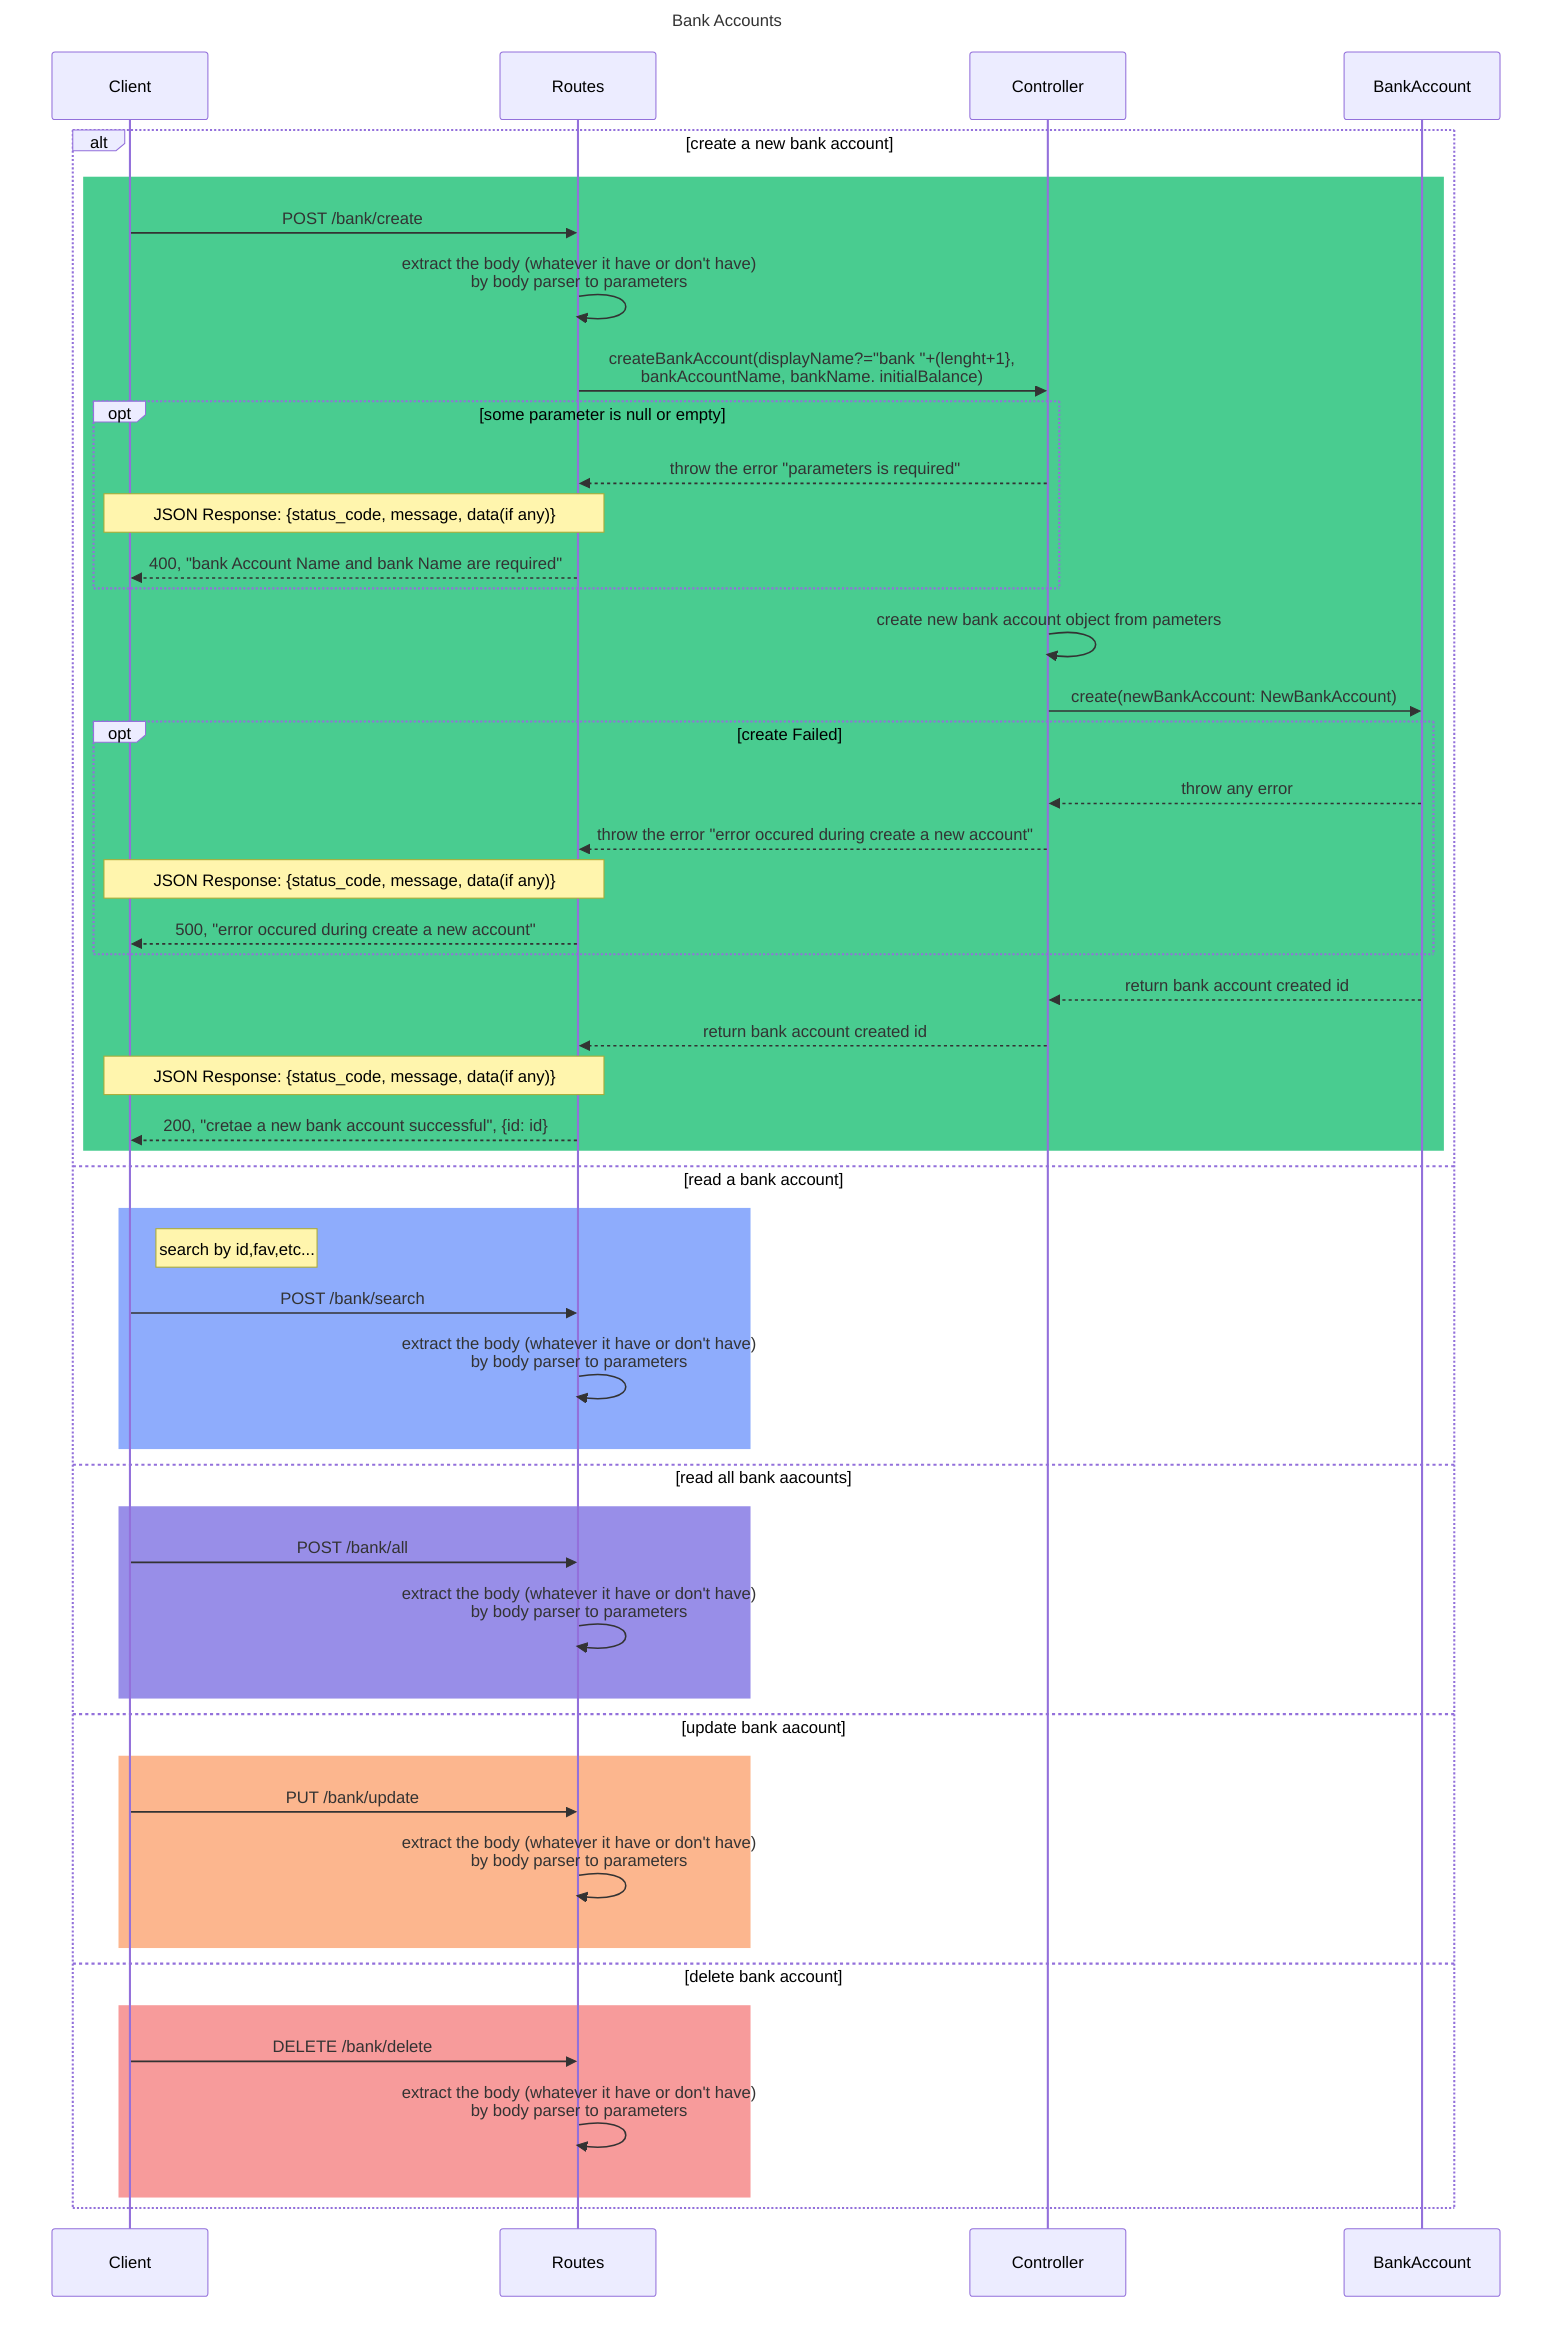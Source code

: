 sequenceDiagram
    title Bank Accounts
    participant Client
    participant Routes
    participant Controller
    participant Bank as BankAccount

    alt create a new bank account
        rect rgb(73,204,144)
            Client->>Routes: POST /bank/create
            Routes->>Routes: extract the body (whatever it have or don't have)<br> by body parser to parameters
            Routes->>Controller: createBankAccount(displayName?="bank "+(lenght+1},<br>bankAccountName, bankName. initialBalance) 
            opt some parameter is null or empty
                Controller-->>Routes: throw the error "parameters is required"
                Note over Routes,Client: JSON Response: {status_code, message, data(if any)}
                Routes-->>Client: 400, "bank Account Name and bank Name are required"
            end
            Controller->>Controller: create new bank account object from pameters
            Controller->>Bank: create(newBankAccount: NewBankAccount)
            opt create Failed
                Bank-->>Controller: throw any error
                Controller-->>Routes: throw the error "error occured during create a new account"
                Note over Routes,Client: JSON Response: {status_code, message, data(if any)}
                Routes-->>Client: 500, "error occured during create a new account"                
            end
            Bank-->>Controller: return bank account created id
            Controller-->>Routes: return bank account created id
            Note over Routes,Client: JSON Response: {status_code, message, data(if any)}
            Routes-->>Client: 200, "cretae a new bank account successful", {id: id}
        end
    else read a bank account
        rect rgb(142,172,252)
            Note right of Client: search by id,fav,etc...
            Client->>Routes: POST /bank/search
            Routes->>Routes: extract the body (whatever it have or don't have)<br> by body parser to parameters
        end
    else read all bank aacounts
        rect rgb(152, 142, 232)
            Client->>Routes: POST /bank/all
            Routes->>Routes: extract the body (whatever it have or don't have)<br> by body parser to parameters
        end
    else update bank aacount
        rect rgb(252,182,142)
            Client->>Routes: PUT  /bank/update
            Routes->>Routes: extract the body (whatever it have or don't have)<br> by body parser to parameters
        end
    else delete bank account
        rect rgb(247,155,155)
            Client->>Routes: DELETE /bank/delete
            Routes->>Routes: extract the body (whatever it have or don't have)<br> by body parser to parameters
        end
    end